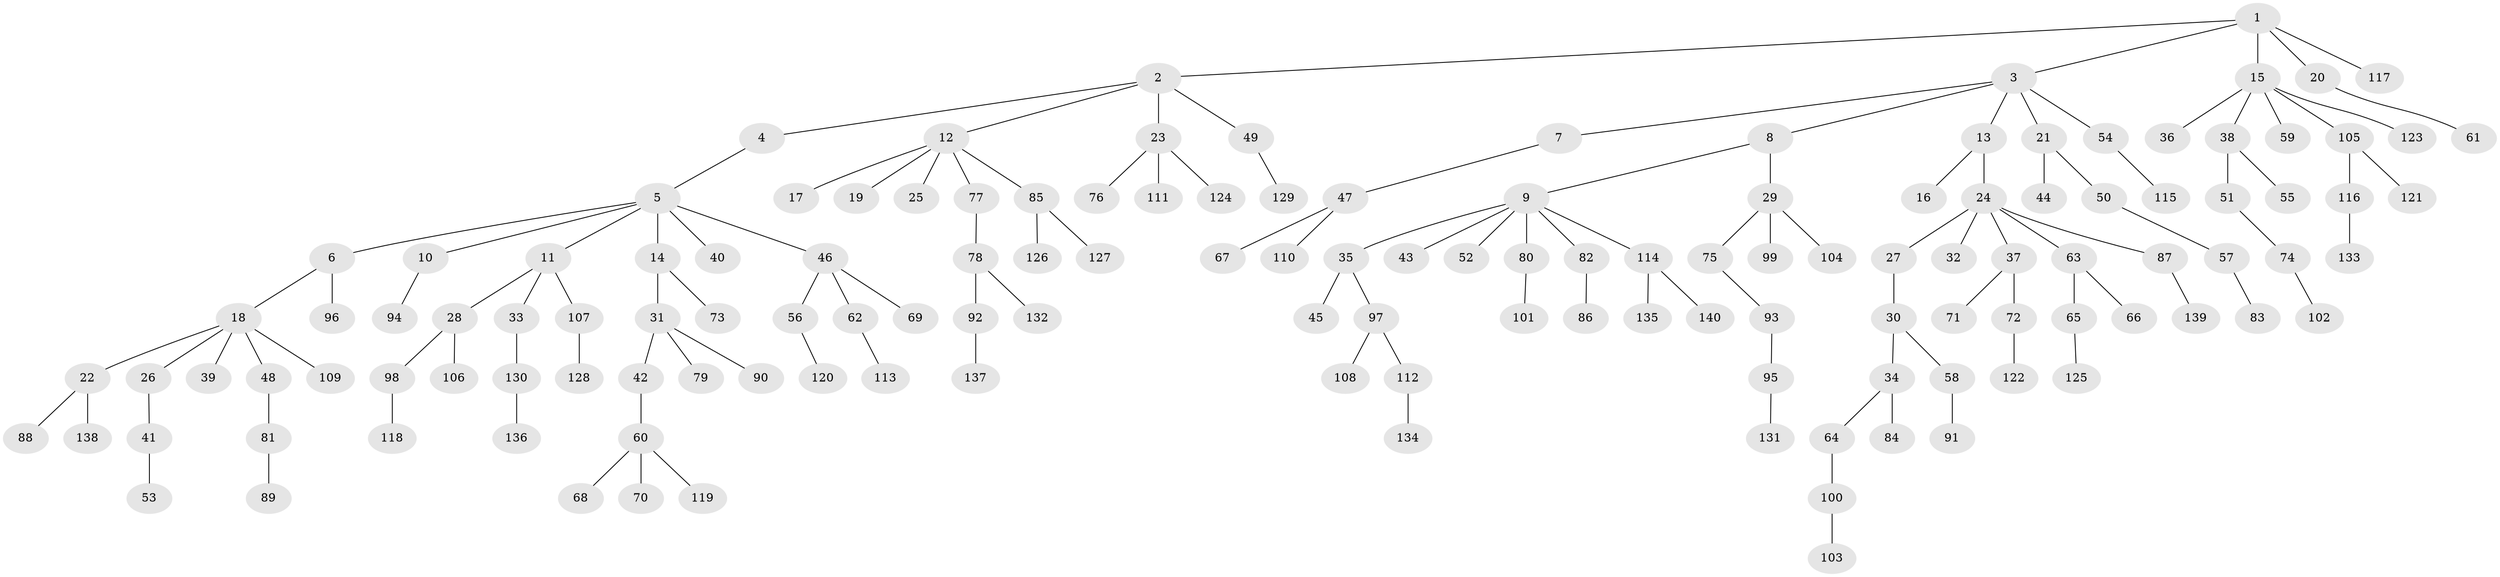 // coarse degree distribution, {13: 0.023809523809523808, 6: 0.047619047619047616, 3: 0.023809523809523808, 2: 0.16666666666666666, 4: 0.07142857142857142, 1: 0.6666666666666666}
// Generated by graph-tools (version 1.1) at 2025/19/03/04/25 18:19:20]
// undirected, 140 vertices, 139 edges
graph export_dot {
graph [start="1"]
  node [color=gray90,style=filled];
  1;
  2;
  3;
  4;
  5;
  6;
  7;
  8;
  9;
  10;
  11;
  12;
  13;
  14;
  15;
  16;
  17;
  18;
  19;
  20;
  21;
  22;
  23;
  24;
  25;
  26;
  27;
  28;
  29;
  30;
  31;
  32;
  33;
  34;
  35;
  36;
  37;
  38;
  39;
  40;
  41;
  42;
  43;
  44;
  45;
  46;
  47;
  48;
  49;
  50;
  51;
  52;
  53;
  54;
  55;
  56;
  57;
  58;
  59;
  60;
  61;
  62;
  63;
  64;
  65;
  66;
  67;
  68;
  69;
  70;
  71;
  72;
  73;
  74;
  75;
  76;
  77;
  78;
  79;
  80;
  81;
  82;
  83;
  84;
  85;
  86;
  87;
  88;
  89;
  90;
  91;
  92;
  93;
  94;
  95;
  96;
  97;
  98;
  99;
  100;
  101;
  102;
  103;
  104;
  105;
  106;
  107;
  108;
  109;
  110;
  111;
  112;
  113;
  114;
  115;
  116;
  117;
  118;
  119;
  120;
  121;
  122;
  123;
  124;
  125;
  126;
  127;
  128;
  129;
  130;
  131;
  132;
  133;
  134;
  135;
  136;
  137;
  138;
  139;
  140;
  1 -- 2;
  1 -- 3;
  1 -- 15;
  1 -- 20;
  1 -- 117;
  2 -- 4;
  2 -- 12;
  2 -- 23;
  2 -- 49;
  3 -- 7;
  3 -- 8;
  3 -- 13;
  3 -- 21;
  3 -- 54;
  4 -- 5;
  5 -- 6;
  5 -- 10;
  5 -- 11;
  5 -- 14;
  5 -- 40;
  5 -- 46;
  6 -- 18;
  6 -- 96;
  7 -- 47;
  8 -- 9;
  8 -- 29;
  9 -- 35;
  9 -- 43;
  9 -- 52;
  9 -- 80;
  9 -- 82;
  9 -- 114;
  10 -- 94;
  11 -- 28;
  11 -- 33;
  11 -- 107;
  12 -- 17;
  12 -- 19;
  12 -- 25;
  12 -- 77;
  12 -- 85;
  13 -- 16;
  13 -- 24;
  14 -- 31;
  14 -- 73;
  15 -- 36;
  15 -- 38;
  15 -- 59;
  15 -- 105;
  15 -- 123;
  18 -- 22;
  18 -- 26;
  18 -- 39;
  18 -- 48;
  18 -- 109;
  20 -- 61;
  21 -- 44;
  21 -- 50;
  22 -- 88;
  22 -- 138;
  23 -- 76;
  23 -- 111;
  23 -- 124;
  24 -- 27;
  24 -- 32;
  24 -- 37;
  24 -- 63;
  24 -- 87;
  26 -- 41;
  27 -- 30;
  28 -- 98;
  28 -- 106;
  29 -- 75;
  29 -- 99;
  29 -- 104;
  30 -- 34;
  30 -- 58;
  31 -- 42;
  31 -- 79;
  31 -- 90;
  33 -- 130;
  34 -- 64;
  34 -- 84;
  35 -- 45;
  35 -- 97;
  37 -- 71;
  37 -- 72;
  38 -- 51;
  38 -- 55;
  41 -- 53;
  42 -- 60;
  46 -- 56;
  46 -- 62;
  46 -- 69;
  47 -- 67;
  47 -- 110;
  48 -- 81;
  49 -- 129;
  50 -- 57;
  51 -- 74;
  54 -- 115;
  56 -- 120;
  57 -- 83;
  58 -- 91;
  60 -- 68;
  60 -- 70;
  60 -- 119;
  62 -- 113;
  63 -- 65;
  63 -- 66;
  64 -- 100;
  65 -- 125;
  72 -- 122;
  74 -- 102;
  75 -- 93;
  77 -- 78;
  78 -- 92;
  78 -- 132;
  80 -- 101;
  81 -- 89;
  82 -- 86;
  85 -- 126;
  85 -- 127;
  87 -- 139;
  92 -- 137;
  93 -- 95;
  95 -- 131;
  97 -- 108;
  97 -- 112;
  98 -- 118;
  100 -- 103;
  105 -- 116;
  105 -- 121;
  107 -- 128;
  112 -- 134;
  114 -- 135;
  114 -- 140;
  116 -- 133;
  130 -- 136;
}
